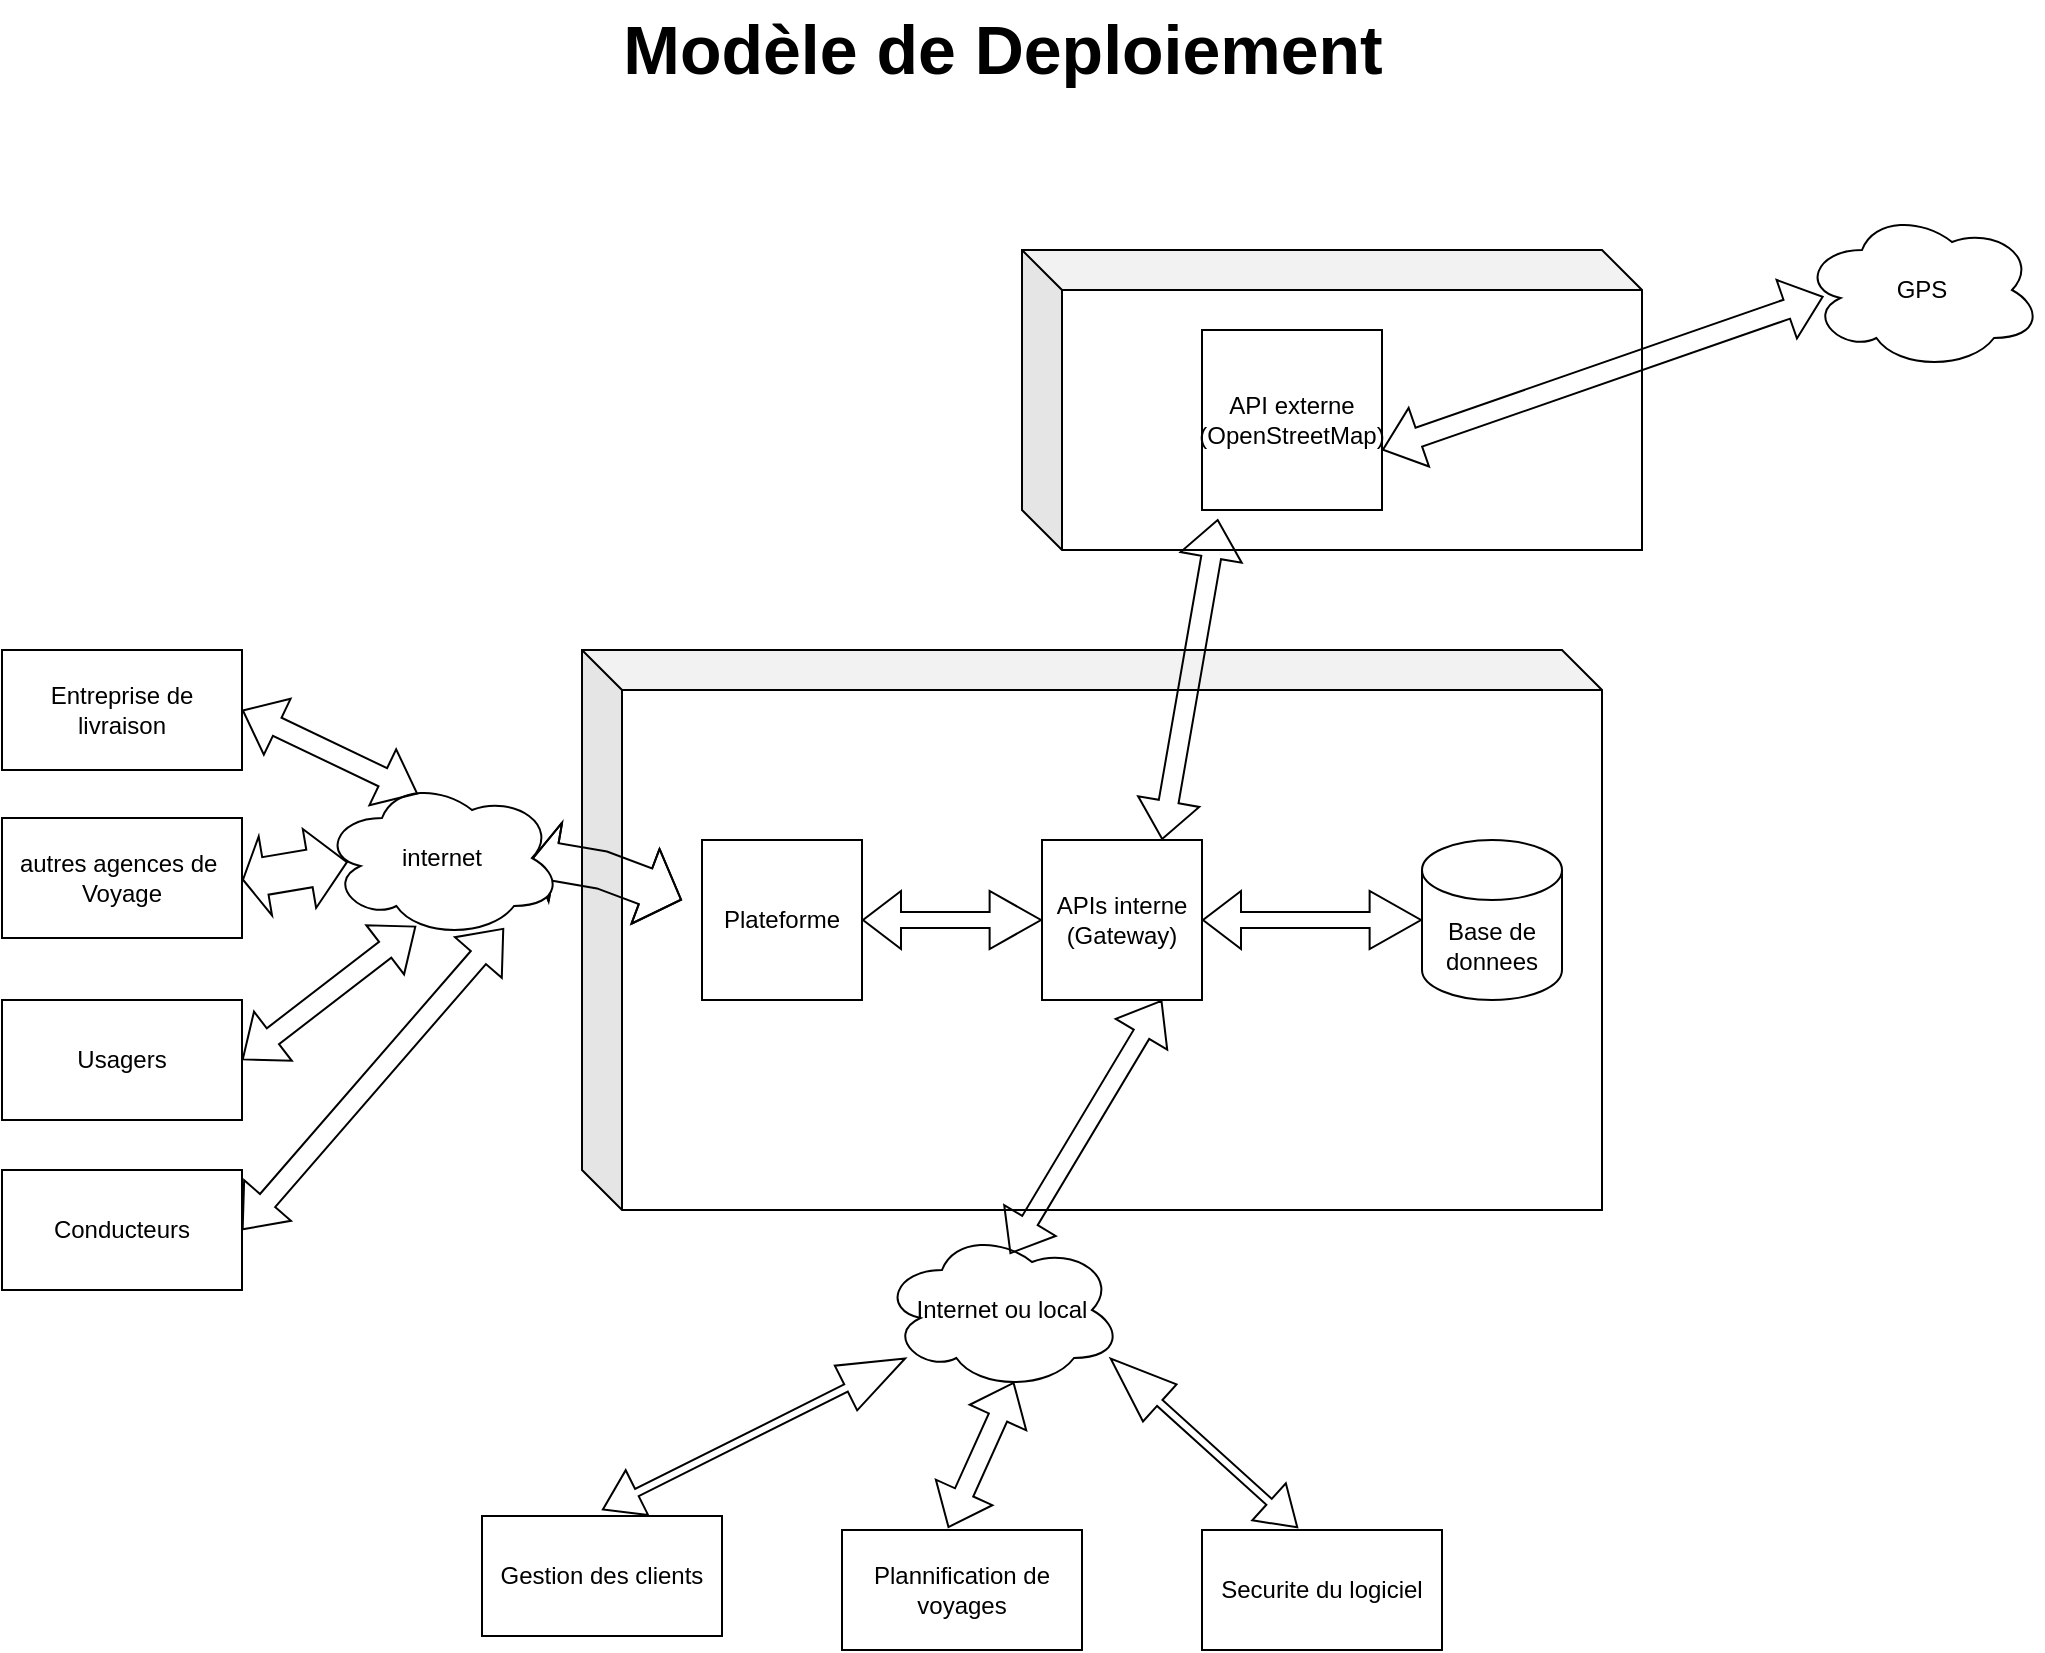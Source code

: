 <mxfile>
    <diagram id="2Xoey_ZBS2H9jw5N8Bpi" name="Page-1">
        <mxGraphModel dx="1198" dy="1881" grid="1" gridSize="10" guides="1" tooltips="1" connect="1" arrows="1" fold="1" page="1" pageScale="1" pageWidth="827" pageHeight="1169" math="0" shadow="0">
            <root>
                <mxCell id="0"/>
                <mxCell id="1" parent="0"/>
                <mxCell id="2" value="" style="shape=cube;whiteSpace=wrap;html=1;boundedLbl=1;backgroundOutline=1;darkOpacity=0.05;darkOpacity2=0.1;" vertex="1" parent="1">
                    <mxGeometry x="585" y="-630" width="310" height="150" as="geometry"/>
                </mxCell>
                <mxCell id="3" value="" style="shape=cube;whiteSpace=wrap;html=1;boundedLbl=1;backgroundOutline=1;darkOpacity=0.05;darkOpacity2=0.1;" vertex="1" parent="1">
                    <mxGeometry x="365" y="-430" width="510" height="280" as="geometry"/>
                </mxCell>
                <mxCell id="4" value="&lt;span style=&quot;font-size: 34px;&quot;&gt;&lt;b&gt;Modèle de Deploiement&lt;/b&gt;&lt;/span&gt;" style="text;html=1;align=center;verticalAlign=middle;resizable=0;points=[];autosize=1;strokeColor=none;fillColor=none;" vertex="1" parent="1">
                    <mxGeometry x="375" y="-755" width="400" height="50" as="geometry"/>
                </mxCell>
                <mxCell id="5" value="" style="shape=flexArrow;endArrow=classic;startArrow=classic;html=1;rounded=0;entryX=0.09;entryY=0.54;entryDx=0;entryDy=0;entryPerimeter=0;" edge="1" parent="1" target="31">
                    <mxGeometry width="100" height="100" relative="1" as="geometry">
                        <mxPoint x="765.0" y="-530" as="sourcePoint"/>
                        <mxPoint x="985" y="-610" as="targetPoint"/>
                    </mxGeometry>
                </mxCell>
                <mxCell id="6" value="" style="shape=flexArrow;endArrow=classic;startArrow=classic;html=1;rounded=0;entryX=0.088;entryY=1.05;entryDx=0;entryDy=0;entryPerimeter=0;exitX=0.5;exitY=0;exitDx=0;exitDy=0;" edge="1" parent="1" target="30">
                    <mxGeometry width="100" height="100" relative="1" as="geometry">
                        <mxPoint x="655.0" y="-335.0" as="sourcePoint"/>
                        <mxPoint x="705" y="-440" as="targetPoint"/>
                    </mxGeometry>
                </mxCell>
                <mxCell id="7" value="" style="shape=flexArrow;endArrow=classic;startArrow=classic;html=1;rounded=0;entryX=0;entryY=0;entryDx=0;entryDy=30;entryPerimeter=0;width=19;startSize=3.45;exitX=0.875;exitY=0.5;exitDx=0;exitDy=0;exitPerimeter=0;" edge="1" parent="1" source="12">
                    <mxGeometry width="100" height="100" relative="1" as="geometry">
                        <mxPoint x="395" y="-340" as="sourcePoint"/>
                        <mxPoint x="415" y="-305.0" as="targetPoint"/>
                        <Array as="points">
                            <mxPoint x="375" y="-320"/>
                        </Array>
                    </mxGeometry>
                </mxCell>
                <mxCell id="8" value="Entreprise de livraison" style="rounded=0;whiteSpace=wrap;html=1;" vertex="1" parent="1">
                    <mxGeometry x="75" y="-430" width="120" height="60" as="geometry"/>
                </mxCell>
                <mxCell id="9" value="autres agences de&amp;nbsp;&lt;div&gt;Voyage&lt;/div&gt;" style="rounded=0;whiteSpace=wrap;html=1;" vertex="1" parent="1">
                    <mxGeometry x="75" y="-346" width="120" height="60" as="geometry"/>
                </mxCell>
                <mxCell id="10" value="Usagers" style="rounded=0;whiteSpace=wrap;html=1;" vertex="1" parent="1">
                    <mxGeometry x="75" y="-255" width="120" height="60" as="geometry"/>
                </mxCell>
                <mxCell id="11" value="" style="shape=flexArrow;endArrow=classic;startArrow=classic;html=1;rounded=0;entryX=0.108;entryY=0.525;entryDx=0;entryDy=0;entryPerimeter=0;width=19;startSize=3.45;" edge="1" parent="1" target="12">
                    <mxGeometry width="100" height="100" relative="1" as="geometry">
                        <mxPoint x="195" y="-315.052" as="sourcePoint"/>
                        <mxPoint x="386" y="-338" as="targetPoint"/>
                    </mxGeometry>
                </mxCell>
                <mxCell id="12" value="internet" style="ellipse;shape=cloud;whiteSpace=wrap;html=1;" vertex="1" parent="1">
                    <mxGeometry x="235" y="-366" width="120" height="80" as="geometry"/>
                </mxCell>
                <mxCell id="13" value="" style="shape=flexArrow;endArrow=classic;startArrow=classic;html=1;rounded=0;width=4;endSize=10.68;" edge="1" parent="1" target="22">
                    <mxGeometry width="100" height="100" relative="1" as="geometry">
                        <mxPoint x="375" as="sourcePoint"/>
                        <mxPoint x="448.2" y="-170" as="targetPoint"/>
                    </mxGeometry>
                </mxCell>
                <mxCell id="14" value="" style="shape=flexArrow;endArrow=classic;startArrow=classic;html=1;rounded=0;exitX=0.442;exitY=-0.017;exitDx=0;exitDy=0;exitPerimeter=0;entryX=0.55;entryY=0.95;entryDx=0;entryDy=0;entryPerimeter=0;" edge="1" parent="1" source="16" target="22">
                    <mxGeometry width="100" height="100" relative="1" as="geometry">
                        <mxPoint x="569.9" y="-51.02" as="sourcePoint"/>
                        <mxPoint x="608" y="-200" as="targetPoint"/>
                    </mxGeometry>
                </mxCell>
                <mxCell id="15" value="Gestion des clients" style="rounded=0;whiteSpace=wrap;html=1;" vertex="1" parent="1">
                    <mxGeometry x="315" y="3" width="120" height="60" as="geometry"/>
                </mxCell>
                <mxCell id="16" value="Plannification de voyages" style="rounded=0;whiteSpace=wrap;html=1;" vertex="1" parent="1">
                    <mxGeometry x="495" y="10" width="120" height="60" as="geometry"/>
                </mxCell>
                <mxCell id="17" value="Securite du logiciel" style="rounded=0;whiteSpace=wrap;html=1;" vertex="1" parent="1">
                    <mxGeometry x="675" y="10" width="120" height="60" as="geometry"/>
                </mxCell>
                <mxCell id="18" value="Conducteurs" style="rounded=0;whiteSpace=wrap;html=1;" vertex="1" parent="1">
                    <mxGeometry x="75" y="-170" width="120" height="60" as="geometry"/>
                </mxCell>
                <mxCell id="19" value="" style="shape=flexArrow;endArrow=classic;startArrow=classic;html=1;rounded=0;exitX=1;exitY=0.5;exitDx=0;exitDy=0;entryX=0.392;entryY=0.925;entryDx=0;entryDy=0;entryPerimeter=0;" edge="1" parent="1" source="10" target="12">
                    <mxGeometry width="100" height="100" relative="1" as="geometry">
                        <mxPoint x="445" y="-180" as="sourcePoint"/>
                        <mxPoint x="545" y="-280" as="targetPoint"/>
                        <Array as="points"/>
                    </mxGeometry>
                </mxCell>
                <mxCell id="20" value="" style="shape=flexArrow;endArrow=classic;startArrow=classic;html=1;rounded=0;exitX=1;exitY=0.5;exitDx=0;exitDy=0;entryX=0.758;entryY=0.938;entryDx=0;entryDy=0;entryPerimeter=0;" edge="1" parent="1" source="18" target="12">
                    <mxGeometry width="100" height="100" relative="1" as="geometry">
                        <mxPoint x="445" y="-180" as="sourcePoint"/>
                        <mxPoint x="545" y="-280" as="targetPoint"/>
                    </mxGeometry>
                </mxCell>
                <mxCell id="21" value="" style="shape=flexArrow;endArrow=classic;startArrow=classic;html=1;rounded=0;exitX=1;exitY=0.5;exitDx=0;exitDy=0;entryX=0.4;entryY=0.1;entryDx=0;entryDy=0;entryPerimeter=0;" edge="1" parent="1" source="8" target="12">
                    <mxGeometry width="100" height="100" relative="1" as="geometry">
                        <mxPoint x="205" y="-215" as="sourcePoint"/>
                        <mxPoint x="292" y="-282" as="targetPoint"/>
                        <Array as="points"/>
                    </mxGeometry>
                </mxCell>
                <mxCell id="22" value="Internet ou local" style="ellipse;shape=cloud;whiteSpace=wrap;html=1;" vertex="1" parent="1">
                    <mxGeometry x="515" y="-140" width="120" height="80" as="geometry"/>
                </mxCell>
                <mxCell id="23" value="" style="shape=flexArrow;endArrow=classic;startArrow=classic;html=1;rounded=0;exitX=0.533;exitY=0.15;exitDx=0;exitDy=0;exitPerimeter=0;width=9;endSize=6.16;entryX=0.5;entryY=1;entryDx=0;entryDy=0;" edge="1" parent="1" source="22">
                    <mxGeometry width="100" height="100" relative="1" as="geometry">
                        <mxPoint x="445" y="-180" as="sourcePoint"/>
                        <mxPoint x="655.0" y="-255.0" as="targetPoint"/>
                    </mxGeometry>
                </mxCell>
                <mxCell id="24" value="" style="shape=flexArrow;endArrow=classic;startArrow=classic;html=1;rounded=0;exitX=0.4;exitY=-0.017;exitDx=0;exitDy=0;exitPerimeter=0;width=4;endSize=10.68;entryX=0.95;entryY=0.8;entryDx=0;entryDy=0;entryPerimeter=0;" edge="1" parent="1" source="17" target="22">
                    <mxGeometry width="100" height="100" relative="1" as="geometry">
                        <mxPoint x="395.0" y="-26" as="sourcePoint"/>
                        <mxPoint x="539" y="-105" as="targetPoint"/>
                    </mxGeometry>
                </mxCell>
                <mxCell id="25" value="Plateforme" style="whiteSpace=wrap;html=1;aspect=fixed;" vertex="1" parent="1">
                    <mxGeometry x="425" y="-335" width="80" height="80" as="geometry"/>
                </mxCell>
                <mxCell id="26" value="APIs interne (Gateway)" style="whiteSpace=wrap;html=1;aspect=fixed;" vertex="1" parent="1">
                    <mxGeometry x="595" y="-335" width="80" height="80" as="geometry"/>
                </mxCell>
                <mxCell id="27" value="Base de&lt;div&gt;donnees&lt;/div&gt;" style="shape=cylinder3;whiteSpace=wrap;html=1;boundedLbl=1;backgroundOutline=1;size=15;" vertex="1" parent="1">
                    <mxGeometry x="785" y="-335" width="70" height="80" as="geometry"/>
                </mxCell>
                <mxCell id="28" value="" style="shape=flexArrow;endArrow=classic;startArrow=classic;html=1;rounded=0;entryX=0;entryY=0.5;entryDx=0;entryDy=0;width=8;endSize=8.23;entryPerimeter=0;exitX=1;exitY=0.5;exitDx=0;exitDy=0;" edge="1" parent="1" source="26" target="27">
                    <mxGeometry width="100" height="100" relative="1" as="geometry">
                        <mxPoint x="775" y="-920" as="sourcePoint"/>
                        <mxPoint x="700" y="-903" as="targetPoint"/>
                    </mxGeometry>
                </mxCell>
                <mxCell id="29" value="" style="shape=flexArrow;endArrow=classic;startArrow=classic;html=1;rounded=0;exitX=1;exitY=0.5;exitDx=0;exitDy=0;entryX=0;entryY=0.5;entryDx=0;entryDy=0;width=8;endSize=8.23;" edge="1" parent="1" source="25" target="26">
                    <mxGeometry width="100" height="100" relative="1" as="geometry">
                        <mxPoint x="665" y="-770" as="sourcePoint"/>
                        <mxPoint x="765" y="-870" as="targetPoint"/>
                    </mxGeometry>
                </mxCell>
                <mxCell id="30" value="API externe&lt;br&gt;(OpenStreetMap)" style="whiteSpace=wrap;html=1;aspect=fixed;" vertex="1" parent="1">
                    <mxGeometry x="675" y="-590" width="90" height="90" as="geometry"/>
                </mxCell>
                <mxCell id="31" value="GPS" style="ellipse;shape=cloud;whiteSpace=wrap;html=1;" vertex="1" parent="1">
                    <mxGeometry x="975" y="-650" width="120" height="80" as="geometry"/>
                </mxCell>
            </root>
        </mxGraphModel>
    </diagram>
</mxfile>